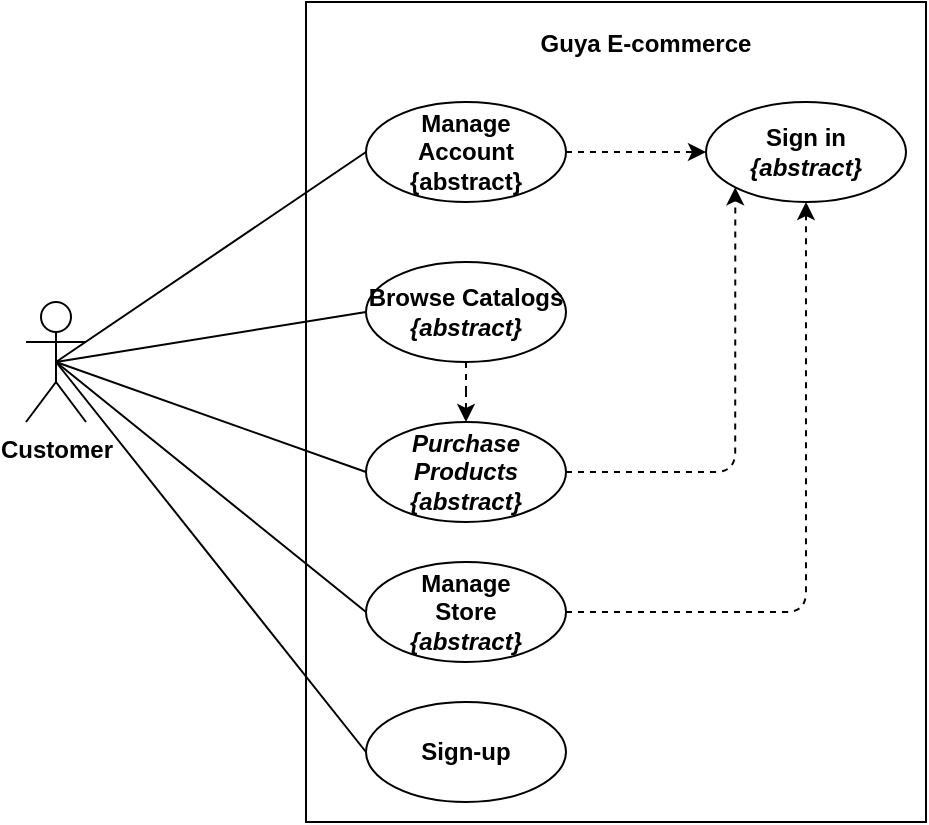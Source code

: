 <mxfile version="12.4.2" type="device" pages="1"><diagram id="b1zwbuJLEyH-UNe3e3un" name="Page-1"><mxGraphModel dx="2156" dy="4920" grid="1" gridSize="10" guides="1" tooltips="1" connect="1" arrows="1" fold="1" page="1" pageScale="1" pageWidth="850" pageHeight="1100" math="0" shadow="0"><root><mxCell id="0"/><mxCell id="1" parent="0"/><mxCell id="870xTX7b5Oc97Ju1Ylhr-1" value="" style="rounded=0;whiteSpace=wrap;html=1;" vertex="1" parent="1"><mxGeometry x="110" y="-3450" width="310" height="410" as="geometry"/></mxCell><mxCell id="870xTX7b5Oc97Ju1Ylhr-2" value="Guya E-commerce" style="text;html=1;strokeColor=none;fillColor=none;align=center;verticalAlign=middle;whiteSpace=wrap;rounded=0;fontStyle=1" vertex="1" parent="1"><mxGeometry x="205" y="-3440" width="150" height="21" as="geometry"/></mxCell><mxCell id="870xTX7b5Oc97Ju1Ylhr-3" style="edgeStyle=none;orthogonalLoop=1;jettySize=auto;html=1;exitX=0.5;exitY=0.5;exitDx=0;exitDy=0;exitPerimeter=0;entryX=0;entryY=0.5;entryDx=0;entryDy=0;endArrow=none;" edge="1" parent="1" source="870xTX7b5Oc97Ju1Ylhr-5" target="870xTX7b5Oc97Ju1Ylhr-21"><mxGeometry relative="1" as="geometry"/></mxCell><mxCell id="870xTX7b5Oc97Ju1Ylhr-4" style="edgeStyle=none;orthogonalLoop=1;jettySize=auto;html=1;exitX=0.5;exitY=0.5;exitDx=0;exitDy=0;exitPerimeter=0;entryX=0;entryY=0.5;entryDx=0;entryDy=0;endArrow=none;" edge="1" parent="1" source="870xTX7b5Oc97Ju1Ylhr-5" target="870xTX7b5Oc97Ju1Ylhr-19"><mxGeometry relative="1" as="geometry"/></mxCell><mxCell id="870xTX7b5Oc97Ju1Ylhr-41" style="edgeStyle=none;orthogonalLoop=1;jettySize=auto;html=1;exitX=0.5;exitY=0.5;exitDx=0;exitDy=0;exitPerimeter=0;entryX=0;entryY=0.5;entryDx=0;entryDy=0;endArrow=none;" edge="1" parent="1" source="870xTX7b5Oc97Ju1Ylhr-5" target="870xTX7b5Oc97Ju1Ylhr-38"><mxGeometry relative="1" as="geometry"/></mxCell><mxCell id="870xTX7b5Oc97Ju1Ylhr-5" value="Customer" style="shape=umlActor;verticalLabelPosition=bottom;labelBackgroundColor=#ffffff;verticalAlign=top;html=1;outlineConnect=0;fontStyle=1" vertex="1" parent="1"><mxGeometry x="-30" y="-3300" width="30" height="60" as="geometry"/></mxCell><mxCell id="870xTX7b5Oc97Ju1Ylhr-37" style="edgeStyle=orthogonalEdgeStyle;orthogonalLoop=1;jettySize=auto;html=1;exitX=1;exitY=0.5;exitDx=0;exitDy=0;entryX=0.5;entryY=1;entryDx=0;entryDy=0;dashed=1;labelBackgroundColor=none;fillColor=#ffffff;fontSize=12;" edge="1" parent="1" source="870xTX7b5Oc97Ju1Ylhr-18" target="870xTX7b5Oc97Ju1Ylhr-31"><mxGeometry relative="1" as="geometry"/></mxCell><mxCell id="870xTX7b5Oc97Ju1Ylhr-18" value="&lt;span style=&quot;font-style: normal&quot;&gt;Manage&lt;br&gt;Store&lt;br&gt;&lt;/span&gt;{abstract}" style="ellipse;whiteSpace=wrap;html=1;fontStyle=3;labelBackgroundColor=none;labelBorderColor=none;" vertex="1" parent="1"><mxGeometry x="140" y="-3170" width="100" height="50" as="geometry"/></mxCell><mxCell id="870xTX7b5Oc97Ju1Ylhr-38" value="&lt;span style=&quot;font-style: normal&quot;&gt;Sign-up&lt;/span&gt;" style="ellipse;whiteSpace=wrap;html=1;fontStyle=3;labelBackgroundColor=none;labelBorderColor=none;" vertex="1" parent="1"><mxGeometry x="140" y="-3100" width="100" height="50" as="geometry"/></mxCell><mxCell id="870xTX7b5Oc97Ju1Ylhr-42" style="edgeStyle=orthogonalEdgeStyle;orthogonalLoop=1;jettySize=auto;html=1;exitX=0.5;exitY=1;exitDx=0;exitDy=0;dashed=1;labelBackgroundColor=none;fillColor=#ffffff;fontSize=12;" edge="1" parent="1" source="870xTX7b5Oc97Ju1Ylhr-19" target="870xTX7b5Oc97Ju1Ylhr-20"><mxGeometry relative="1" as="geometry"/></mxCell><mxCell id="870xTX7b5Oc97Ju1Ylhr-19" value="&lt;span style=&quot;font-style: normal&quot;&gt;Browse Catalogs&lt;/span&gt;&lt;br&gt;{abstract}" style="ellipse;whiteSpace=wrap;html=1;fontStyle=3;labelBackgroundColor=none;labelBorderColor=none;" vertex="1" parent="1"><mxGeometry x="140" y="-3320" width="100" height="50" as="geometry"/></mxCell><mxCell id="870xTX7b5Oc97Ju1Ylhr-31" value="&lt;span style=&quot;font-style: normal&quot;&gt;Sign in&lt;/span&gt;&lt;br&gt;{abstract}" style="ellipse;whiteSpace=wrap;html=1;fontStyle=3;labelBackgroundColor=none;labelBorderColor=none;" vertex="1" parent="1"><mxGeometry x="310" y="-3400" width="100" height="50" as="geometry"/></mxCell><mxCell id="870xTX7b5Oc97Ju1Ylhr-36" style="edgeStyle=orthogonalEdgeStyle;orthogonalLoop=1;jettySize=auto;html=1;exitX=1;exitY=0.5;exitDx=0;exitDy=0;entryX=0;entryY=1;entryDx=0;entryDy=0;dashed=1;labelBackgroundColor=none;fillColor=#ffffff;fontSize=12;" edge="1" parent="1" source="870xTX7b5Oc97Ju1Ylhr-20" target="870xTX7b5Oc97Ju1Ylhr-31"><mxGeometry relative="1" as="geometry"/></mxCell><mxCell id="870xTX7b5Oc97Ju1Ylhr-20" value="Purchase Products&lt;br&gt;{abstract}" style="ellipse;whiteSpace=wrap;html=1;fontStyle=3;labelBackgroundColor=none;labelBorderColor=none;" vertex="1" parent="1"><mxGeometry x="140" y="-3240" width="100" height="50" as="geometry"/></mxCell><mxCell id="870xTX7b5Oc97Ju1Ylhr-34" style="edgeStyle=none;orthogonalLoop=1;jettySize=auto;html=1;exitX=1;exitY=0.5;exitDx=0;exitDy=0;entryX=0;entryY=0.5;entryDx=0;entryDy=0;dashed=1;labelBackgroundColor=none;fillColor=#ffffff;fontSize=12;" edge="1" parent="1" source="870xTX7b5Oc97Ju1Ylhr-21" target="870xTX7b5Oc97Ju1Ylhr-31"><mxGeometry relative="1" as="geometry"/></mxCell><mxCell id="870xTX7b5Oc97Ju1Ylhr-21" value="Manage&lt;br&gt;Account&lt;br&gt;{abstract}" style="ellipse;whiteSpace=wrap;html=1;fontStyle=1;labelBackgroundColor=none;labelBorderColor=none;" vertex="1" parent="1"><mxGeometry x="140" y="-3400" width="100" height="50" as="geometry"/></mxCell><mxCell id="870xTX7b5Oc97Ju1Ylhr-29" style="edgeStyle=none;orthogonalLoop=1;jettySize=auto;html=1;exitX=0.5;exitY=0.5;exitDx=0;exitDy=0;exitPerimeter=0;entryX=0;entryY=0.5;entryDx=0;entryDy=0;endArrow=none;" edge="1" parent="1" source="870xTX7b5Oc97Ju1Ylhr-5" target="870xTX7b5Oc97Ju1Ylhr-20"><mxGeometry relative="1" as="geometry"/></mxCell><mxCell id="870xTX7b5Oc97Ju1Ylhr-30" style="edgeStyle=none;orthogonalLoop=1;jettySize=auto;html=1;exitX=0.5;exitY=0.5;exitDx=0;exitDy=0;exitPerimeter=0;entryX=0;entryY=0.5;entryDx=0;entryDy=0;endArrow=none;" edge="1" parent="1" source="870xTX7b5Oc97Ju1Ylhr-5" target="870xTX7b5Oc97Ju1Ylhr-18"><mxGeometry relative="1" as="geometry"/></mxCell></root></mxGraphModel></diagram></mxfile>
